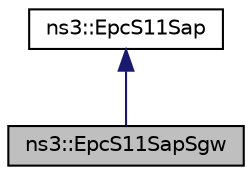 digraph "ns3::EpcS11SapSgw"
{
 // LATEX_PDF_SIZE
  edge [fontname="Helvetica",fontsize="10",labelfontname="Helvetica",labelfontsize="10"];
  node [fontname="Helvetica",fontsize="10",shape=record];
  Node1 [label="ns3::EpcS11SapSgw",height=0.2,width=0.4,color="black", fillcolor="grey75", style="filled", fontcolor="black",tooltip="SGW side of the S11 Service Access Point (SAP), provides the SGW methods to be called when an S11 mes..."];
  Node2 -> Node1 [dir="back",color="midnightblue",fontsize="10",style="solid",fontname="Helvetica"];
  Node2 [label="ns3::EpcS11Sap",height=0.2,width=0.4,color="black", fillcolor="white", style="filled",URL="$classns3_1_1_epc_s11_sap.html",tooltip="EpcS11Sap."];
}
